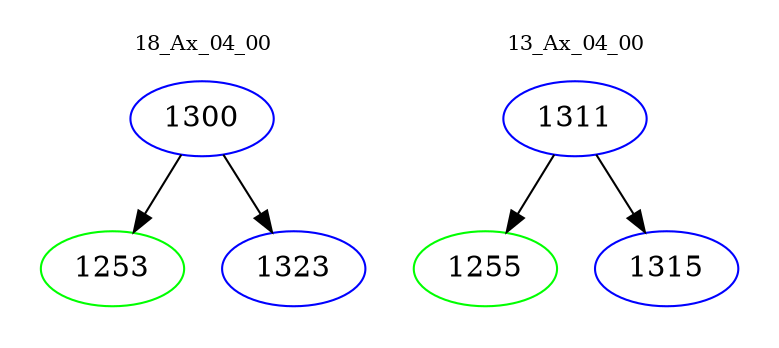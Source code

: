 digraph{
subgraph cluster_0 {
color = white
label = "18_Ax_04_00";
fontsize=10;
T0_1300 [label="1300", color="blue"]
T0_1300 -> T0_1253 [color="black"]
T0_1253 [label="1253", color="green"]
T0_1300 -> T0_1323 [color="black"]
T0_1323 [label="1323", color="blue"]
}
subgraph cluster_1 {
color = white
label = "13_Ax_04_00";
fontsize=10;
T1_1311 [label="1311", color="blue"]
T1_1311 -> T1_1255 [color="black"]
T1_1255 [label="1255", color="green"]
T1_1311 -> T1_1315 [color="black"]
T1_1315 [label="1315", color="blue"]
}
}

